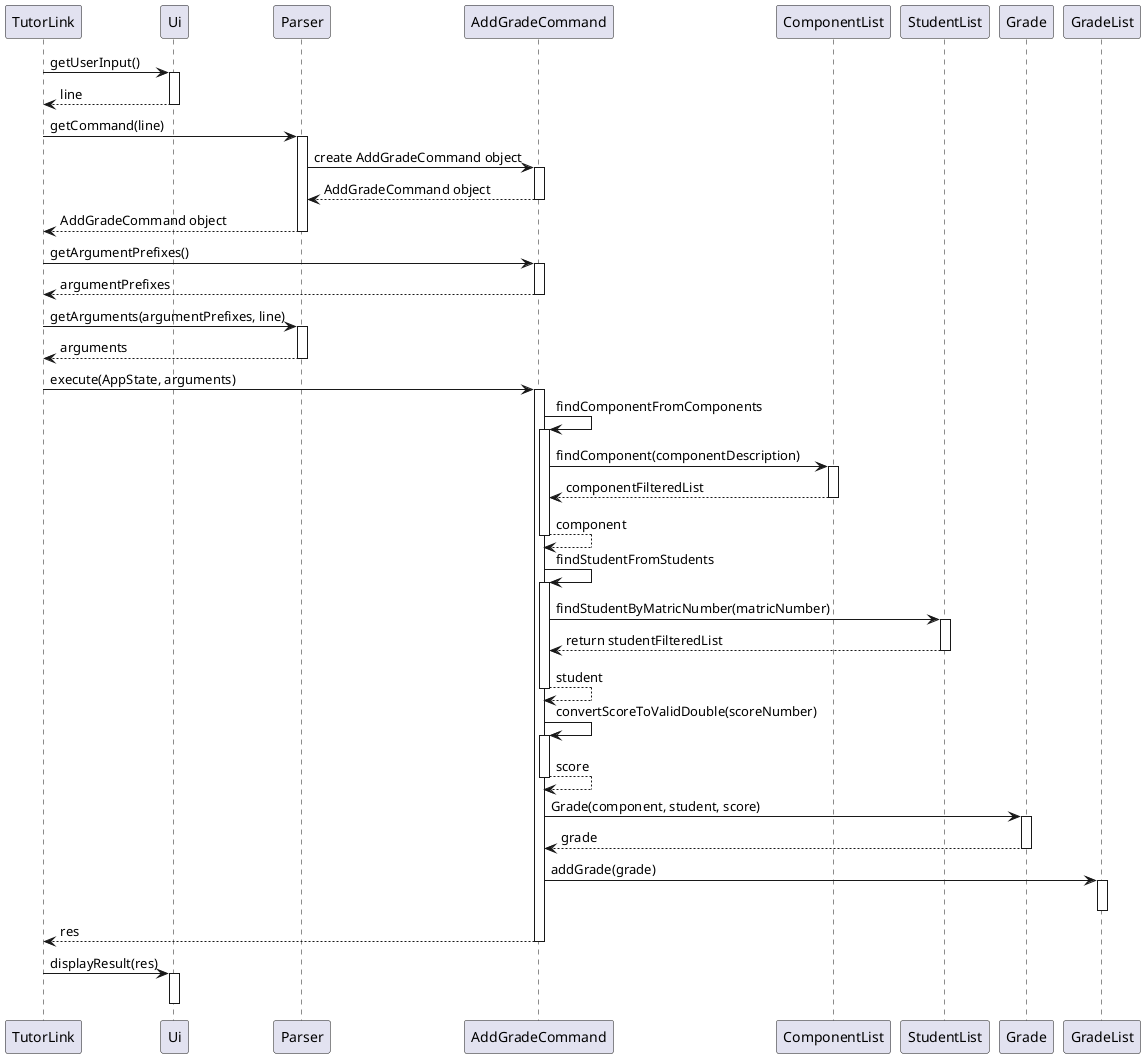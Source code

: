@startuml

TutorLink -> Ui : getUserInput()
activate Ui
TutorLink <-- Ui: line
deactivate Ui

TutorLink -> Parser : getCommand(line)
activate Parser
Parser -> AddGradeCommand : create AddGradeCommand object

activate AddGradeCommand
Parser <-- AddGradeCommand : AddGradeCommand object
deactivate AddGradeCommand
TutorLink <-- Parser : AddGradeCommand object

deactivate Parser

TutorLink -> AddGradeCommand : getArgumentPrefixes()
activate AddGradeCommand
TutorLink <-- AddGradeCommand : argumentPrefixes
deactivate AddGradeCommand

TutorLink -> Parser : getArguments(argumentPrefixes, line)
activate Parser
TutorLink <-- Parser : arguments
deactivate Parser

TutorLink -> AddGradeCommand : execute(AppState, arguments)
activate AddGradeCommand

AddGradeCommand -> AddGradeCommand : findComponentFromComponents
activate AddGradeCommand
AddGradeCommand -> ComponentList : findComponent(componentDescription)
activate ComponentList
AddGradeCommand <-- ComponentList : componentFilteredList
deactivate ComponentList
AddGradeCommand --> AddGradeCommand : component
deactivate AddGradeCommand



AddGradeCommand -> AddGradeCommand : findStudentFromStudents
activate AddGradeCommand
AddGradeCommand -> StudentList : findStudentByMatricNumber(matricNumber)
activate StudentList
AddGradeCommand <-- StudentList : return studentFilteredList
deactivate StudentList
AddGradeCommand --> AddGradeCommand : student
deactivate AddGradeCommand

AddGradeCommand -> AddGradeCommand : convertScoreToValidDouble(scoreNumber)
activate AddGradeCommand
AddGradeCommand --> AddGradeCommand : score
deactivate AddGradeCommand

AddGradeCommand -> Grade : Grade(component, student, score)
activate Grade
AddGradeCommand <-- Grade : grade
deactivate Grade

AddGradeCommand -> GradeList : addGrade(grade)
activate GradeList
deactivate GradeList


TutorLink <-- AddGradeCommand  : res
deactivate AddGradeCommand

TutorLink -> Ui : displayResult(res)
activate Ui
deactivate Ui


@enduml